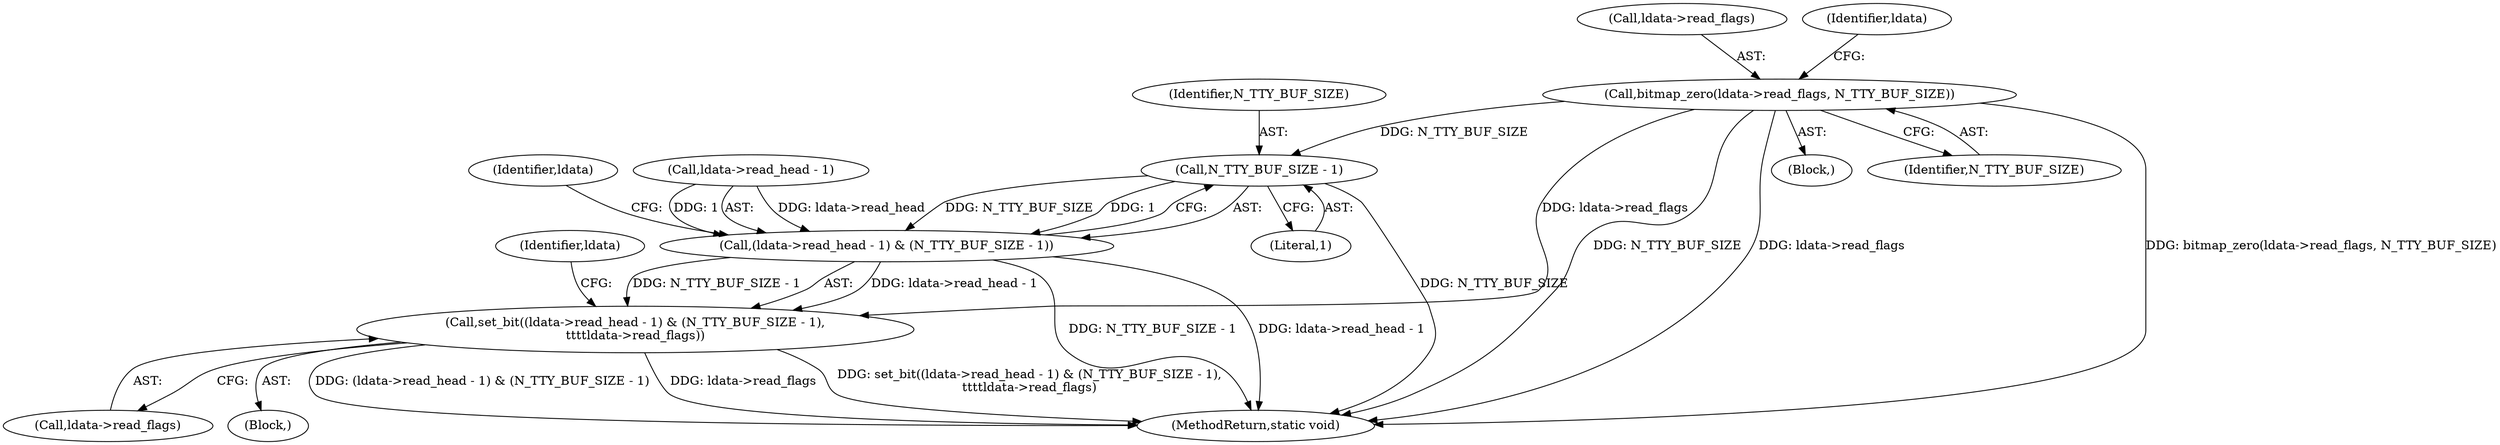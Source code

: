 digraph "0_linux_966031f340185eddd05affcf72b740549f056348_0@pointer" {
"1000128" [label="(Call,bitmap_zero(ldata->read_flags, N_TTY_BUF_SIZE))"];
"1000170" [label="(Call,N_TTY_BUF_SIZE - 1)"];
"1000164" [label="(Call,(ldata->read_head - 1) & (N_TTY_BUF_SIZE - 1))"];
"1000163" [label="(Call,set_bit((ldata->read_head - 1) & (N_TTY_BUF_SIZE - 1),\n\t\t\t\tldata->read_flags))"];
"1000173" [label="(Call,ldata->read_flags)"];
"1000178" [label="(Identifier,ldata)"];
"1000172" [label="(Literal,1)"];
"1000127" [label="(Block,)"];
"1000164" [label="(Call,(ldata->read_head - 1) & (N_TTY_BUF_SIZE - 1))"];
"1000170" [label="(Call,N_TTY_BUF_SIZE - 1)"];
"1000129" [label="(Call,ldata->read_flags)"];
"1000174" [label="(Identifier,ldata)"];
"1000162" [label="(Block,)"];
"1000132" [label="(Identifier,N_TTY_BUF_SIZE)"];
"1000135" [label="(Identifier,ldata)"];
"1000128" [label="(Call,bitmap_zero(ldata->read_flags, N_TTY_BUF_SIZE))"];
"1000165" [label="(Call,ldata->read_head - 1)"];
"1000163" [label="(Call,set_bit((ldata->read_head - 1) & (N_TTY_BUF_SIZE - 1),\n\t\t\t\tldata->read_flags))"];
"1000461" [label="(MethodReturn,static void)"];
"1000171" [label="(Identifier,N_TTY_BUF_SIZE)"];
"1000128" -> "1000127"  [label="AST: "];
"1000128" -> "1000132"  [label="CFG: "];
"1000129" -> "1000128"  [label="AST: "];
"1000132" -> "1000128"  [label="AST: "];
"1000135" -> "1000128"  [label="CFG: "];
"1000128" -> "1000461"  [label="DDG: N_TTY_BUF_SIZE"];
"1000128" -> "1000461"  [label="DDG: ldata->read_flags"];
"1000128" -> "1000461"  [label="DDG: bitmap_zero(ldata->read_flags, N_TTY_BUF_SIZE)"];
"1000128" -> "1000170"  [label="DDG: N_TTY_BUF_SIZE"];
"1000128" -> "1000163"  [label="DDG: ldata->read_flags"];
"1000170" -> "1000164"  [label="AST: "];
"1000170" -> "1000172"  [label="CFG: "];
"1000171" -> "1000170"  [label="AST: "];
"1000172" -> "1000170"  [label="AST: "];
"1000164" -> "1000170"  [label="CFG: "];
"1000170" -> "1000461"  [label="DDG: N_TTY_BUF_SIZE"];
"1000170" -> "1000164"  [label="DDG: N_TTY_BUF_SIZE"];
"1000170" -> "1000164"  [label="DDG: 1"];
"1000164" -> "1000163"  [label="AST: "];
"1000165" -> "1000164"  [label="AST: "];
"1000174" -> "1000164"  [label="CFG: "];
"1000164" -> "1000461"  [label="DDG: N_TTY_BUF_SIZE - 1"];
"1000164" -> "1000461"  [label="DDG: ldata->read_head - 1"];
"1000164" -> "1000163"  [label="DDG: ldata->read_head - 1"];
"1000164" -> "1000163"  [label="DDG: N_TTY_BUF_SIZE - 1"];
"1000165" -> "1000164"  [label="DDG: ldata->read_head"];
"1000165" -> "1000164"  [label="DDG: 1"];
"1000163" -> "1000162"  [label="AST: "];
"1000163" -> "1000173"  [label="CFG: "];
"1000173" -> "1000163"  [label="AST: "];
"1000178" -> "1000163"  [label="CFG: "];
"1000163" -> "1000461"  [label="DDG: (ldata->read_head - 1) & (N_TTY_BUF_SIZE - 1)"];
"1000163" -> "1000461"  [label="DDG: ldata->read_flags"];
"1000163" -> "1000461"  [label="DDG: set_bit((ldata->read_head - 1) & (N_TTY_BUF_SIZE - 1),\n\t\t\t\tldata->read_flags)"];
}
